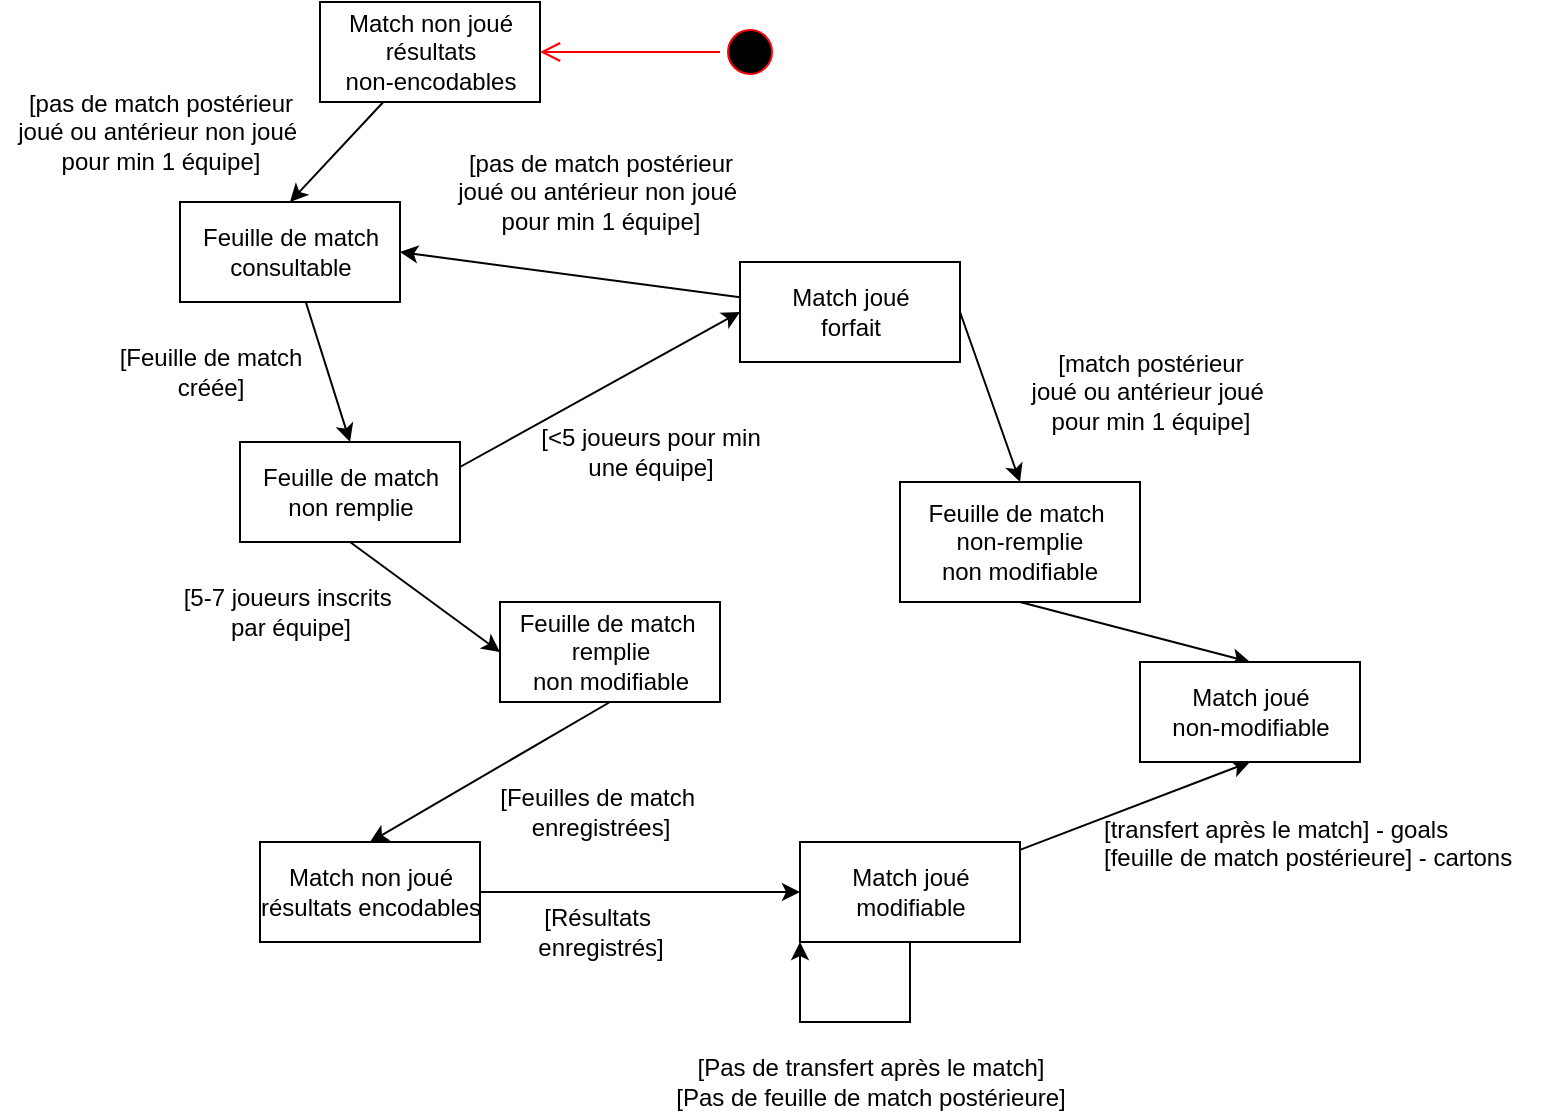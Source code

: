 <mxfile version="12.9.13" type="device"><diagram id="58OfaTf3qvwlndMOn8OK" name="Page-1"><mxGraphModel dx="1913" dy="806" grid="1" gridSize="10" guides="1" tooltips="1" connect="1" arrows="1" fold="1" page="1" pageScale="1" pageWidth="827" pageHeight="1169" math="0" shadow="0"><root><mxCell id="0"/><mxCell id="1" parent="0"/><mxCell id="mBBJ5G4ASKmiBcDEoxm2-1" value="" style="ellipse;html=1;shape=startState;fillColor=#000000;strokeColor=#ff0000;" parent="1" vertex="1"><mxGeometry x="310" y="70" width="30" height="30" as="geometry"/></mxCell><mxCell id="mBBJ5G4ASKmiBcDEoxm2-2" value="" style="edgeStyle=orthogonalEdgeStyle;html=1;verticalAlign=bottom;endArrow=open;endSize=8;strokeColor=#ff0000;entryX=1;entryY=0.5;entryDx=0;entryDy=0;" parent="1" source="mBBJ5G4ASKmiBcDEoxm2-1" target="mBBJ5G4ASKmiBcDEoxm2-3" edge="1"><mxGeometry relative="1" as="geometry"><mxPoint x="125" y="140" as="targetPoint"/></mxGeometry></mxCell><mxCell id="mBBJ5G4ASKmiBcDEoxm2-5" style="rounded=0;orthogonalLoop=1;jettySize=auto;html=1;entryX=0.5;entryY=0;entryDx=0;entryDy=0;" parent="1" source="mBBJ5G4ASKmiBcDEoxm2-3" target="ac3tXsDj4K1fKDyYJmyd-1" edge="1"><mxGeometry relative="1" as="geometry"><mxPoint x="135" y="150" as="targetPoint"/></mxGeometry></mxCell><mxCell id="mBBJ5G4ASKmiBcDEoxm2-11" style="rounded=0;orthogonalLoop=1;jettySize=auto;html=1;entryX=0;entryY=0.5;entryDx=0;entryDy=0;exitX=1;exitY=0.25;exitDx=0;exitDy=0;" parent="1" source="mBBJ5G4ASKmiBcDEoxm2-4" target="mBBJ5G4ASKmiBcDEoxm2-14" edge="1"><mxGeometry relative="1" as="geometry"/></mxCell><mxCell id="mBBJ5G4ASKmiBcDEoxm2-3" value="Match non joué&lt;br&gt;résultats &lt;br&gt;non-encodables" style="html=1;" parent="1" vertex="1"><mxGeometry x="110" y="60" width="110" height="50" as="geometry"/></mxCell><mxCell id="mBBJ5G4ASKmiBcDEoxm2-13" style="rounded=0;orthogonalLoop=1;jettySize=auto;html=1;exitX=0.5;exitY=1;exitDx=0;exitDy=0;entryX=0;entryY=0.5;entryDx=0;entryDy=0;" parent="1" source="mBBJ5G4ASKmiBcDEoxm2-4" target="mBBJ5G4ASKmiBcDEoxm2-7" edge="1"><mxGeometry relative="1" as="geometry"/></mxCell><mxCell id="mBBJ5G4ASKmiBcDEoxm2-4" value="Feuille de match &lt;br&gt;non remplie" style="html=1;" parent="1" vertex="1"><mxGeometry x="70" y="280" width="110" height="50" as="geometry"/></mxCell><mxCell id="mBBJ5G4ASKmiBcDEoxm2-6" value="[5-7 joueurs inscrits&amp;nbsp;&lt;br&gt;par équipe]" style="text;html=1;align=center;verticalAlign=middle;resizable=0;points=[];autosize=1;" parent="1" vertex="1"><mxGeometry x="35" y="350" width="120" height="30" as="geometry"/></mxCell><mxCell id="mBBJ5G4ASKmiBcDEoxm2-9" style="rounded=0;orthogonalLoop=1;jettySize=auto;html=1;entryX=0.5;entryY=0;entryDx=0;entryDy=0;exitX=0.5;exitY=1;exitDx=0;exitDy=0;" parent="1" source="mBBJ5G4ASKmiBcDEoxm2-7" target="mBBJ5G4ASKmiBcDEoxm2-8" edge="1"><mxGeometry relative="1" as="geometry"/></mxCell><mxCell id="mBBJ5G4ASKmiBcDEoxm2-7" value="Feuille de match&amp;nbsp;&lt;br&gt;remplie&lt;br&gt;non modifiable" style="html=1;" parent="1" vertex="1"><mxGeometry x="200" y="360" width="110" height="50" as="geometry"/></mxCell><mxCell id="mBBJ5G4ASKmiBcDEoxm2-21" style="edgeStyle=none;rounded=0;orthogonalLoop=1;jettySize=auto;html=1;entryX=0;entryY=0.5;entryDx=0;entryDy=0;" parent="1" source="mBBJ5G4ASKmiBcDEoxm2-8" target="mBBJ5G4ASKmiBcDEoxm2-20" edge="1"><mxGeometry relative="1" as="geometry"/></mxCell><mxCell id="mBBJ5G4ASKmiBcDEoxm2-8" value="Match non joué&lt;br&gt;résultats encodables" style="html=1;" parent="1" vertex="1"><mxGeometry x="80" y="480" width="110" height="50" as="geometry"/></mxCell><mxCell id="mBBJ5G4ASKmiBcDEoxm2-10" value="[Résultats&amp;nbsp;&lt;br&gt;enregistrés]" style="text;html=1;align=center;verticalAlign=middle;resizable=0;points=[];autosize=1;" parent="1" vertex="1"><mxGeometry x="210" y="510" width="80" height="30" as="geometry"/></mxCell><mxCell id="mBBJ5G4ASKmiBcDEoxm2-12" value="[&amp;lt;5 joueurs pour min&lt;br&gt;une équipe]" style="text;html=1;align=center;verticalAlign=middle;resizable=0;points=[];autosize=1;" parent="1" vertex="1"><mxGeometry x="210" y="270" width="130" height="30" as="geometry"/></mxCell><mxCell id="mBBJ5G4ASKmiBcDEoxm2-16" style="edgeStyle=none;rounded=0;orthogonalLoop=1;jettySize=auto;html=1;entryX=1;entryY=0.5;entryDx=0;entryDy=0;" parent="1" source="mBBJ5G4ASKmiBcDEoxm2-14" target="ac3tXsDj4K1fKDyYJmyd-1" edge="1"><mxGeometry relative="1" as="geometry"/></mxCell><mxCell id="ac3tXsDj4K1fKDyYJmyd-6" style="edgeStyle=none;rounded=0;orthogonalLoop=1;jettySize=auto;html=1;entryX=0.5;entryY=0;entryDx=0;entryDy=0;exitX=1;exitY=0.5;exitDx=0;exitDy=0;" parent="1" source="mBBJ5G4ASKmiBcDEoxm2-14" target="ac3tXsDj4K1fKDyYJmyd-5" edge="1"><mxGeometry relative="1" as="geometry"/></mxCell><mxCell id="mBBJ5G4ASKmiBcDEoxm2-14" value="Match joué&lt;br&gt;forfait" style="html=1;" parent="1" vertex="1"><mxGeometry x="320" y="190" width="110" height="50" as="geometry"/></mxCell><mxCell id="mBBJ5G4ASKmiBcDEoxm2-18" value="[Feuille de match &lt;br&gt;créée]" style="text;html=1;align=center;verticalAlign=middle;resizable=0;points=[];autosize=1;" parent="1" vertex="1"><mxGeometry y="230" width="110" height="30" as="geometry"/></mxCell><mxCell id="otjJb9ilTeg9dfcY3Vb0-5" style="rounded=0;orthogonalLoop=1;jettySize=auto;html=1;entryX=0.5;entryY=1;entryDx=0;entryDy=0;" edge="1" parent="1" source="mBBJ5G4ASKmiBcDEoxm2-20" target="otjJb9ilTeg9dfcY3Vb0-4"><mxGeometry relative="1" as="geometry"/></mxCell><mxCell id="mBBJ5G4ASKmiBcDEoxm2-20" value="Match joué&lt;br&gt;modifiable" style="html=1;" parent="1" vertex="1"><mxGeometry x="350" y="480" width="110" height="50" as="geometry"/></mxCell><mxCell id="mBBJ5G4ASKmiBcDEoxm2-22" value="[pas de match postérieur&lt;br&gt;joué ou antérieur non joué&amp;nbsp;&lt;br&gt;pour min 1 équipe]" style="text;html=1;align=center;verticalAlign=middle;resizable=0;points=[];autosize=1;" parent="1" vertex="1"><mxGeometry x="-50" y="100" width="160" height="50" as="geometry"/></mxCell><mxCell id="ac3tXsDj4K1fKDyYJmyd-2" style="edgeStyle=none;rounded=0;orthogonalLoop=1;jettySize=auto;html=1;entryX=0.5;entryY=0;entryDx=0;entryDy=0;" parent="1" source="ac3tXsDj4K1fKDyYJmyd-1" target="mBBJ5G4ASKmiBcDEoxm2-4" edge="1"><mxGeometry relative="1" as="geometry"/></mxCell><mxCell id="ac3tXsDj4K1fKDyYJmyd-1" value="Feuille de match&lt;br&gt;consultable" style="html=1;" parent="1" vertex="1"><mxGeometry x="40" y="160" width="110" height="50" as="geometry"/></mxCell><mxCell id="ac3tXsDj4K1fKDyYJmyd-4" value="[pas de match postérieur&lt;br&gt;joué ou antérieur non joué&amp;nbsp;&lt;br&gt;pour min 1 équipe]" style="text;html=1;align=center;verticalAlign=middle;resizable=0;points=[];autosize=1;" parent="1" vertex="1"><mxGeometry x="170" y="130" width="160" height="50" as="geometry"/></mxCell><mxCell id="ac3tXsDj4K1fKDyYJmyd-8" style="edgeStyle=none;rounded=0;orthogonalLoop=1;jettySize=auto;html=1;entryX=0.5;entryY=0;entryDx=0;entryDy=0;exitX=0.5;exitY=1;exitDx=0;exitDy=0;" parent="1" source="ac3tXsDj4K1fKDyYJmyd-5" target="otjJb9ilTeg9dfcY3Vb0-4" edge="1"><mxGeometry relative="1" as="geometry"/></mxCell><mxCell id="ac3tXsDj4K1fKDyYJmyd-5" value="Feuille de match&amp;nbsp;&lt;br&gt;non-remplie&lt;br&gt;non modifiable" style="rounded=0;whiteSpace=wrap;html=1;" parent="1" vertex="1"><mxGeometry x="400" y="300" width="120" height="60" as="geometry"/></mxCell><mxCell id="ac3tXsDj4K1fKDyYJmyd-7" value="[match postérieur&lt;br&gt;joué ou antérieur joué&amp;nbsp;&lt;br&gt;pour min 1 équipe]" style="text;html=1;align=center;verticalAlign=middle;resizable=0;points=[];autosize=1;" parent="1" vertex="1"><mxGeometry x="460" y="230" width="130" height="50" as="geometry"/></mxCell><mxCell id="otjJb9ilTeg9dfcY3Vb0-1" value="[Pas de transfert après le match]&lt;br&gt;[Pas de feuille de match postérieure]" style="text;html=1;align=center;verticalAlign=middle;resizable=0;points=[];autosize=1;" vertex="1" parent="1"><mxGeometry x="280" y="585" width="210" height="30" as="geometry"/></mxCell><mxCell id="otjJb9ilTeg9dfcY3Vb0-2" value="[Feuilles de match&amp;nbsp;&lt;br&gt;enregistrées]" style="text;html=1;align=center;verticalAlign=middle;resizable=0;points=[];autosize=1;" vertex="1" parent="1"><mxGeometry x="190" y="450" width="120" height="30" as="geometry"/></mxCell><mxCell id="otjJb9ilTeg9dfcY3Vb0-3" style="edgeStyle=orthogonalEdgeStyle;rounded=0;orthogonalLoop=1;jettySize=auto;html=1;entryX=0;entryY=1;entryDx=0;entryDy=0;exitX=0.5;exitY=1;exitDx=0;exitDy=0;" edge="1" parent="1" source="mBBJ5G4ASKmiBcDEoxm2-20" target="mBBJ5G4ASKmiBcDEoxm2-20"><mxGeometry relative="1" as="geometry"><Array as="points"><mxPoint x="405" y="570"/><mxPoint x="350" y="570"/></Array></mxGeometry></mxCell><mxCell id="otjJb9ilTeg9dfcY3Vb0-4" value="Match joué&lt;br&gt;non-modifiable" style="html=1;" vertex="1" parent="1"><mxGeometry x="520" y="390" width="110" height="50" as="geometry"/></mxCell><mxCell id="otjJb9ilTeg9dfcY3Vb0-7" value="&lt;span style=&quot;font-family: &amp;#34;helvetica&amp;#34; ; font-size: 12px ; font-style: normal ; font-weight: 400 ; letter-spacing: normal ; text-align: center ; text-indent: 0px ; text-transform: none ; word-spacing: 0px ; float: none ; display: inline&quot;&gt;[transfert après le match] - goals&lt;/span&gt;&lt;br style=&quot;font-family: &amp;#34;helvetica&amp;#34; ; font-size: 12px ; font-style: normal ; font-weight: 400 ; letter-spacing: normal ; text-align: center ; text-indent: 0px ; text-transform: none ; word-spacing: 0px&quot;&gt;&lt;span style=&quot;font-family: &amp;#34;helvetica&amp;#34; ; font-size: 12px ; font-style: normal ; font-weight: 400 ; letter-spacing: normal ; text-align: center ; text-indent: 0px ; text-transform: none ; word-spacing: 0px ; float: none ; display: inline&quot;&gt;[feuille de match postérieure] - cartons&lt;/span&gt;" style="text;whiteSpace=wrap;html=1;" vertex="1" parent="1"><mxGeometry x="500" y="460" width="220" height="40" as="geometry"/></mxCell></root></mxGraphModel></diagram></mxfile>